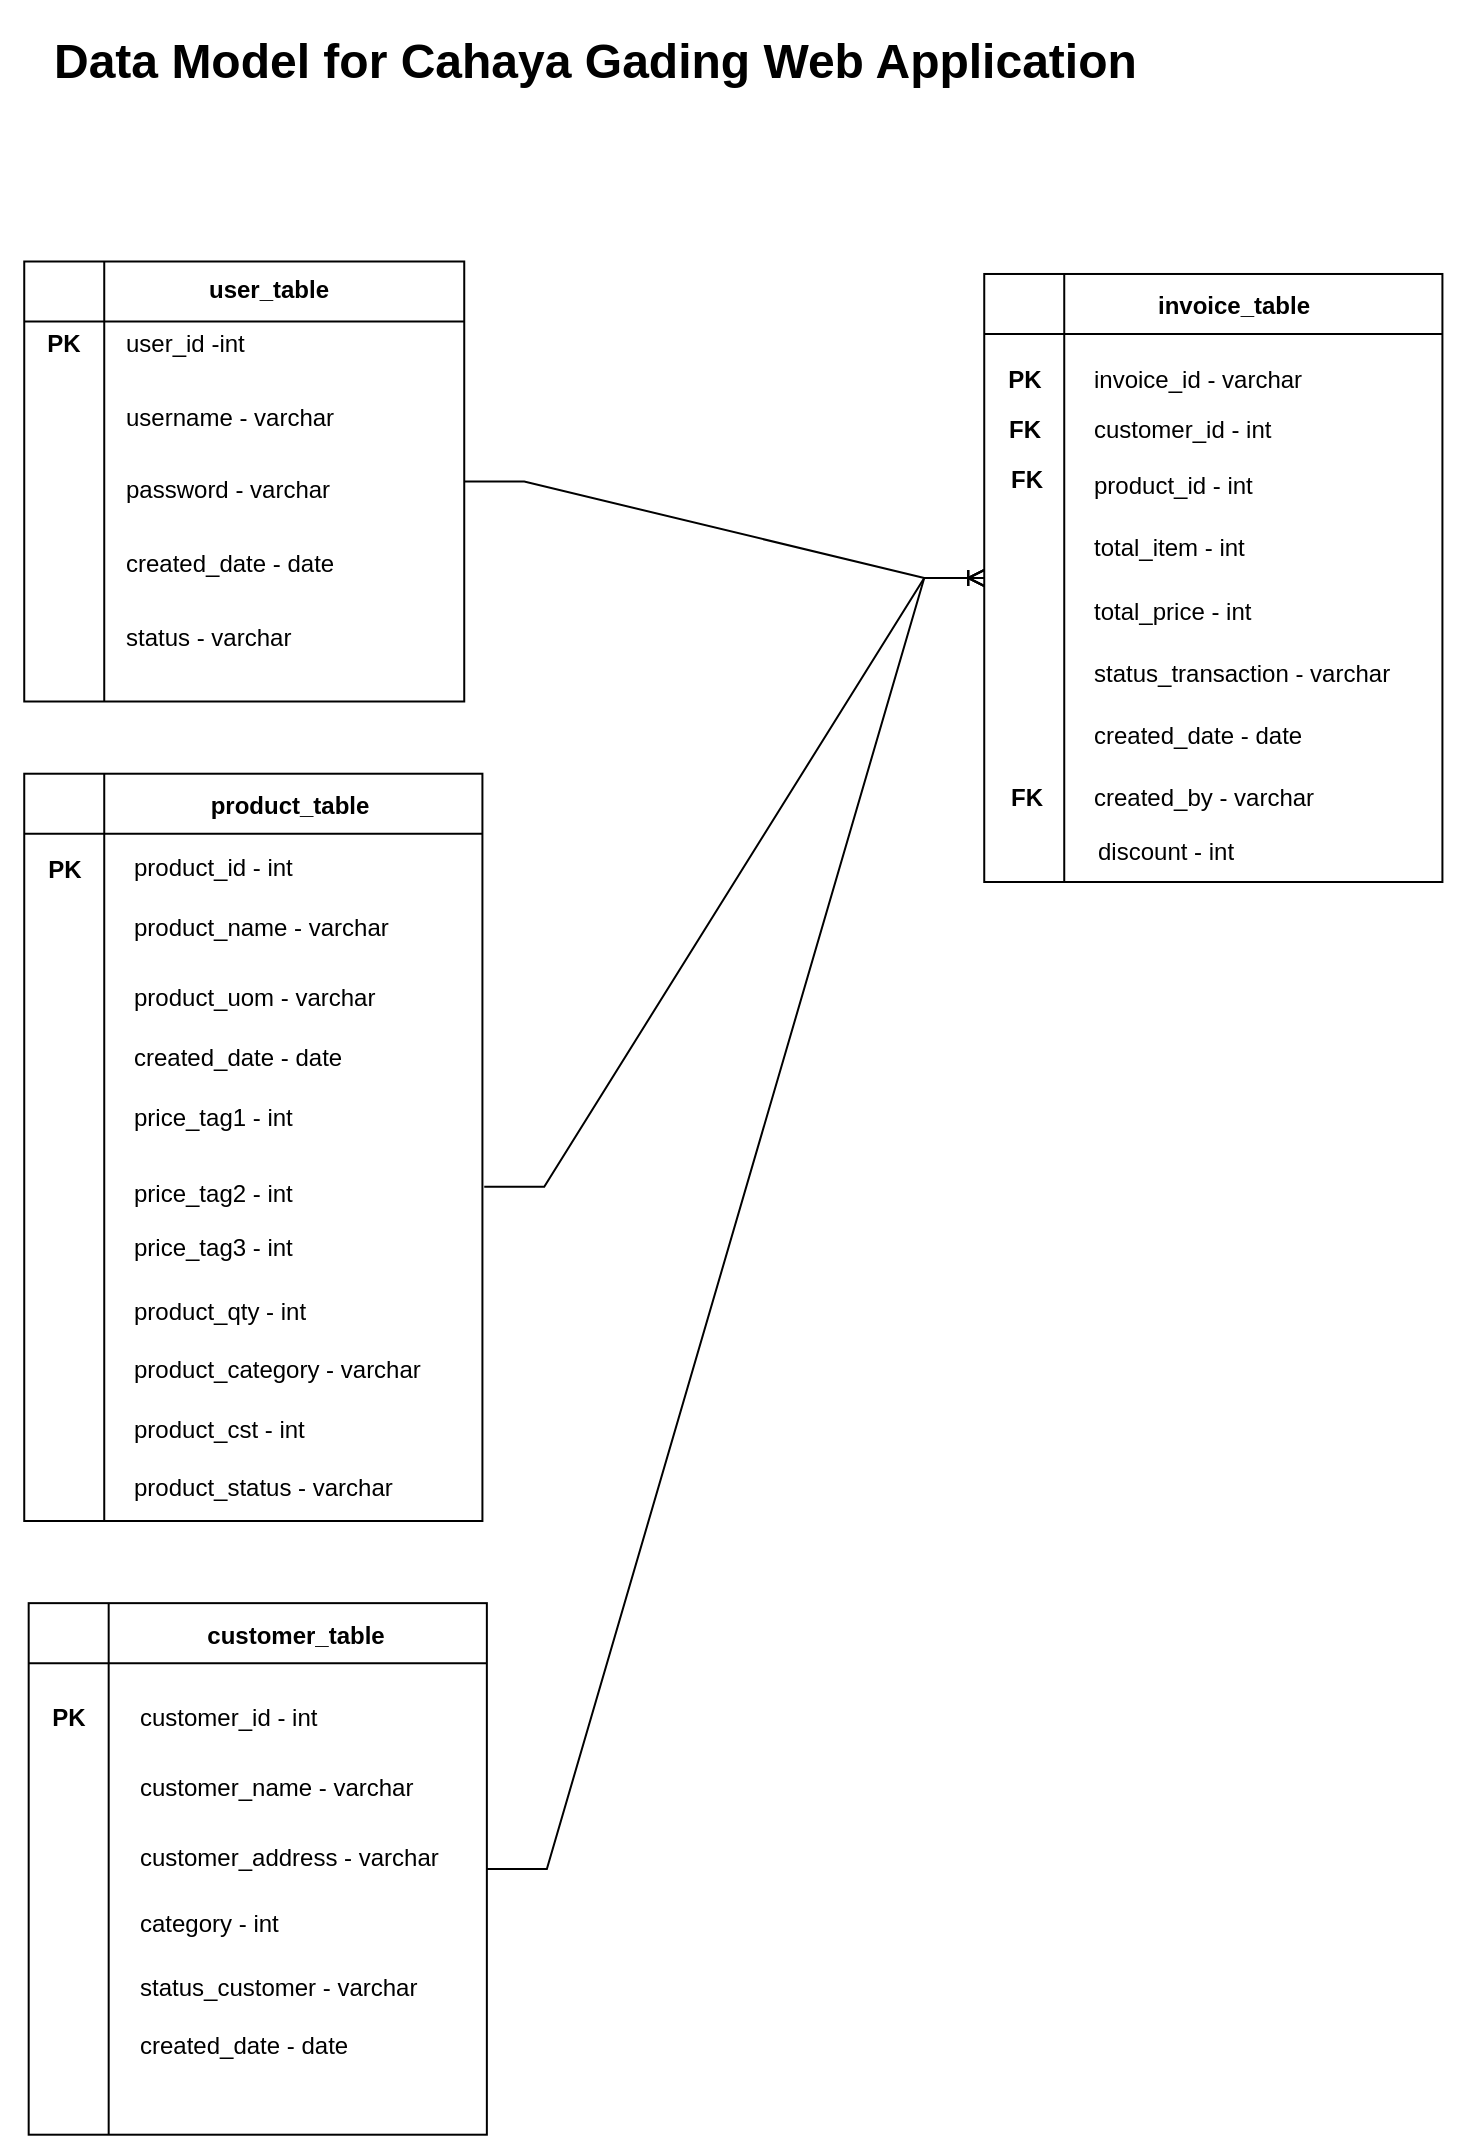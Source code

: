 <mxfile version="20.8.1" type="github">
  <diagram id="accU9gudKg5mZlHegD7e" name="Page-1">
    <mxGraphModel dx="1183" dy="673" grid="1" gridSize="10" guides="1" tooltips="1" connect="1" arrows="1" fold="1" page="1" pageScale="1" pageWidth="850" pageHeight="1100" math="0" shadow="0">
      <root>
        <mxCell id="0" />
        <mxCell id="1" parent="0" />
        <mxCell id="b40Wa10dnx9YJlDa_M7R-34" value="" style="group" parent="1" vertex="1" connectable="0">
          <mxGeometry x="12.12" y="129.75" width="230" height="220" as="geometry" />
        </mxCell>
        <mxCell id="b40Wa10dnx9YJlDa_M7R-32" value="" style="group" parent="b40Wa10dnx9YJlDa_M7R-34" vertex="1" connectable="0">
          <mxGeometry x="10" width="220" height="220" as="geometry" />
        </mxCell>
        <mxCell id="b40Wa10dnx9YJlDa_M7R-24" value="" style="shape=internalStorage;whiteSpace=wrap;html=1;backgroundOutline=1;dx=40;dy=30;" parent="b40Wa10dnx9YJlDa_M7R-32" vertex="1">
          <mxGeometry width="220" height="220" as="geometry" />
        </mxCell>
        <mxCell id="b40Wa10dnx9YJlDa_M7R-25" value="user_table" style="text;html=1;strokeColor=none;fillColor=none;align=center;verticalAlign=middle;whiteSpace=wrap;rounded=0;fontStyle=1" parent="b40Wa10dnx9YJlDa_M7R-32" vertex="1">
          <mxGeometry x="85.556" width="73.333" height="27.5" as="geometry" />
        </mxCell>
        <mxCell id="b40Wa10dnx9YJlDa_M7R-31" value="" style="group" parent="b40Wa10dnx9YJlDa_M7R-32" vertex="1" connectable="0">
          <mxGeometry x="48.889" y="27.5" width="146.667" height="174.167" as="geometry" />
        </mxCell>
        <mxCell id="b40Wa10dnx9YJlDa_M7R-26" value="user_id -int" style="text;html=1;strokeColor=none;fillColor=none;align=left;verticalAlign=middle;whiteSpace=wrap;rounded=0;" parent="b40Wa10dnx9YJlDa_M7R-31" vertex="1">
          <mxGeometry width="146.667" height="27.5" as="geometry" />
        </mxCell>
        <mxCell id="b40Wa10dnx9YJlDa_M7R-27" value="username - varchar" style="text;html=1;strokeColor=none;fillColor=none;align=left;verticalAlign=middle;whiteSpace=wrap;rounded=0;" parent="b40Wa10dnx9YJlDa_M7R-31" vertex="1">
          <mxGeometry y="36.667" width="146.667" height="27.5" as="geometry" />
        </mxCell>
        <mxCell id="b40Wa10dnx9YJlDa_M7R-28" value="password - varchar" style="text;html=1;strokeColor=none;fillColor=none;align=left;verticalAlign=middle;whiteSpace=wrap;rounded=0;" parent="b40Wa10dnx9YJlDa_M7R-31" vertex="1">
          <mxGeometry y="73.333" width="146.667" height="27.5" as="geometry" />
        </mxCell>
        <mxCell id="b40Wa10dnx9YJlDa_M7R-29" value="created_date - date" style="text;html=1;strokeColor=none;fillColor=none;align=left;verticalAlign=middle;whiteSpace=wrap;rounded=0;" parent="b40Wa10dnx9YJlDa_M7R-31" vertex="1">
          <mxGeometry y="110" width="146.667" height="27.5" as="geometry" />
        </mxCell>
        <mxCell id="b40Wa10dnx9YJlDa_M7R-30" value="status - varchar" style="text;html=1;strokeColor=none;fillColor=none;align=left;verticalAlign=middle;whiteSpace=wrap;rounded=0;" parent="b40Wa10dnx9YJlDa_M7R-31" vertex="1">
          <mxGeometry y="146.667" width="146.667" height="27.5" as="geometry" />
        </mxCell>
        <mxCell id="b40Wa10dnx9YJlDa_M7R-33" value="&lt;div&gt;PK&lt;/div&gt;" style="text;html=1;strokeColor=none;fillColor=none;align=center;verticalAlign=middle;whiteSpace=wrap;rounded=0;fontStyle=1" parent="b40Wa10dnx9YJlDa_M7R-34" vertex="1">
          <mxGeometry y="27.5" width="60" height="27.5" as="geometry" />
        </mxCell>
        <mxCell id="b40Wa10dnx9YJlDa_M7R-35" value="" style="group" parent="1" vertex="1" connectable="0">
          <mxGeometry x="22.12" y="379.75" width="240" height="410" as="geometry" />
        </mxCell>
        <mxCell id="b40Wa10dnx9YJlDa_M7R-49" value="" style="group" parent="b40Wa10dnx9YJlDa_M7R-35" vertex="1" connectable="0">
          <mxGeometry y="-10.25" width="229.09" height="410.0" as="geometry" />
        </mxCell>
        <mxCell id="b40Wa10dnx9YJlDa_M7R-36" value="" style="shape=internalStorage;whiteSpace=wrap;html=1;backgroundOutline=1;dx=40;dy=30;" parent="b40Wa10dnx9YJlDa_M7R-49" vertex="1">
          <mxGeometry y="16.36" width="229.09" height="373.64" as="geometry" />
        </mxCell>
        <mxCell id="b40Wa10dnx9YJlDa_M7R-37" value="product_table" style="text;html=1;strokeColor=none;fillColor=none;align=center;verticalAlign=middle;whiteSpace=wrap;rounded=0;fontStyle=1" parent="b40Wa10dnx9YJlDa_M7R-49" vertex="1">
          <mxGeometry x="93.33" y="16.36" width="80" height="31.81" as="geometry" />
        </mxCell>
        <mxCell id="b40Wa10dnx9YJlDa_M7R-39" value="product_id - int" style="text;html=1;strokeColor=none;fillColor=none;align=left;verticalAlign=middle;whiteSpace=wrap;rounded=0;" parent="b40Wa10dnx9YJlDa_M7R-49" vertex="1">
          <mxGeometry x="53.33" y="48.167" width="160" height="29.93" as="geometry" />
        </mxCell>
        <mxCell id="b40Wa10dnx9YJlDa_M7R-40" value="product_name - varchar" style="text;html=1;strokeColor=none;fillColor=none;align=left;verticalAlign=middle;whiteSpace=wrap;rounded=0;" parent="b40Wa10dnx9YJlDa_M7R-49" vertex="1">
          <mxGeometry x="53.33" y="78.095" width="160" height="31.764" as="geometry" />
        </mxCell>
        <mxCell id="b40Wa10dnx9YJlDa_M7R-46" value="price_tag3 - int" style="text;html=1;strokeColor=none;fillColor=none;align=left;verticalAlign=middle;whiteSpace=wrap;rounded=0;" parent="b40Wa10dnx9YJlDa_M7R-49" vertex="1">
          <mxGeometry x="53.33" y="236.254" width="160" height="33.583" as="geometry" />
        </mxCell>
        <mxCell id="b40Wa10dnx9YJlDa_M7R-50" value="&lt;div&gt;PK&lt;/div&gt;" style="text;html=1;strokeColor=none;fillColor=none;align=center;verticalAlign=middle;whiteSpace=wrap;rounded=0;fontStyle=1" parent="b40Wa10dnx9YJlDa_M7R-49" vertex="1">
          <mxGeometry x="-12.12" y="51.324" width="65.45" height="26.774" as="geometry" />
        </mxCell>
        <mxCell id="b40Wa10dnx9YJlDa_M7R-42" value="created_date - date" style="text;html=1;strokeColor=none;fillColor=none;align=left;verticalAlign=middle;whiteSpace=wrap;rounded=0;" parent="b40Wa10dnx9YJlDa_M7R-49" vertex="1">
          <mxGeometry x="53.33" y="140.251" width="160" height="36.533" as="geometry" />
        </mxCell>
        <mxCell id="b40Wa10dnx9YJlDa_M7R-41" value="product_uom - varchar" style="text;html=1;strokeColor=none;fillColor=none;align=left;verticalAlign=middle;whiteSpace=wrap;rounded=0;" parent="b40Wa10dnx9YJlDa_M7R-49" vertex="1">
          <mxGeometry x="53.33" y="109.859" width="160" height="38.152" as="geometry" />
        </mxCell>
        <mxCell id="b40Wa10dnx9YJlDa_M7R-43" value="price_tag1 - int" style="text;html=1;strokeColor=none;fillColor=none;align=left;verticalAlign=middle;whiteSpace=wrap;rounded=0;" parent="b40Wa10dnx9YJlDa_M7R-49" vertex="1">
          <mxGeometry x="53.33" y="170.246" width="160" height="37.273" as="geometry" />
        </mxCell>
        <mxCell id="b40Wa10dnx9YJlDa_M7R-45" value="price_tag2 - int" style="text;html=1;strokeColor=none;fillColor=none;align=left;verticalAlign=middle;whiteSpace=wrap;rounded=0;" parent="b40Wa10dnx9YJlDa_M7R-49" vertex="1">
          <mxGeometry x="53.33" y="207.519" width="160" height="38.155" as="geometry" />
        </mxCell>
        <mxCell id="b40Wa10dnx9YJlDa_M7R-47" value="product_qty - int" style="text;html=1;strokeColor=none;fillColor=none;align=left;verticalAlign=middle;whiteSpace=wrap;rounded=0;" parent="b40Wa10dnx9YJlDa_M7R-49" vertex="1">
          <mxGeometry x="53.33" y="270.251" width="160" height="29.574" as="geometry" />
        </mxCell>
        <mxCell id="h-c90zC9J8_pNE1Ln9e7-1" value="&lt;div&gt;product_category - varchar&lt;/div&gt;" style="text;html=1;strokeColor=none;fillColor=none;align=left;verticalAlign=middle;whiteSpace=wrap;rounded=0;" vertex="1" parent="b40Wa10dnx9YJlDa_M7R-49">
          <mxGeometry x="53.33" y="299.83" width="160" height="30.18" as="geometry" />
        </mxCell>
        <mxCell id="h-c90zC9J8_pNE1Ln9e7-2" value="product_cst - int" style="text;html=1;strokeColor=none;fillColor=none;align=left;verticalAlign=middle;whiteSpace=wrap;rounded=0;" vertex="1" parent="b40Wa10dnx9YJlDa_M7R-49">
          <mxGeometry x="53.33" y="330.248" width="160" height="29.164" as="geometry" />
        </mxCell>
        <mxCell id="h-c90zC9J8_pNE1Ln9e7-3" value="&lt;div&gt;product_status - varchar&lt;/div&gt;" style="text;html=1;strokeColor=none;fillColor=none;align=left;verticalAlign=middle;whiteSpace=wrap;rounded=0;" vertex="1" parent="b40Wa10dnx9YJlDa_M7R-49">
          <mxGeometry x="53.33" y="359.414" width="160" height="28.816" as="geometry" />
        </mxCell>
        <mxCell id="JBQUx657fK_0dZMDd7yL-53" value="" style="edgeStyle=entityRelationEdgeStyle;fontSize=12;html=1;endArrow=ERoneToMany;rounded=0;" parent="b40Wa10dnx9YJlDa_M7R-35" target="JBQUx657fK_0dZMDd7yL-21" edge="1">
          <mxGeometry width="100" height="100" relative="1" as="geometry">
            <mxPoint x="230" y="212.593" as="sourcePoint" />
            <mxPoint x="330" y="60.741" as="targetPoint" />
          </mxGeometry>
        </mxCell>
        <mxCell id="JBQUx657fK_0dZMDd7yL-2" value="" style="group" parent="1" vertex="1" connectable="0">
          <mxGeometry x="24.34" y="789.75" width="240" height="270" as="geometry" />
        </mxCell>
        <mxCell id="JBQUx657fK_0dZMDd7yL-3" value="" style="group" parent="JBQUx657fK_0dZMDd7yL-2" vertex="1" connectable="0">
          <mxGeometry y="-0.001" width="229.091" height="276.601" as="geometry" />
        </mxCell>
        <mxCell id="JBQUx657fK_0dZMDd7yL-4" value="" style="shape=internalStorage;whiteSpace=wrap;html=1;backgroundOutline=1;dx=40;dy=30;" parent="JBQUx657fK_0dZMDd7yL-3" vertex="1">
          <mxGeometry y="10.825" width="229.09" height="265.776" as="geometry" />
        </mxCell>
        <mxCell id="JBQUx657fK_0dZMDd7yL-5" value="&lt;div&gt;customer_table&lt;/div&gt;" style="text;html=1;strokeColor=none;fillColor=none;align=center;verticalAlign=middle;whiteSpace=wrap;rounded=0;fontStyle=1" parent="JBQUx657fK_0dZMDd7yL-3" vertex="1">
          <mxGeometry x="93.333" width="80" height="54.126" as="geometry" />
        </mxCell>
        <mxCell id="JBQUx657fK_0dZMDd7yL-6" value="customer_id - int" style="text;html=1;strokeColor=none;fillColor=none;align=left;verticalAlign=middle;whiteSpace=wrap;rounded=0;" parent="JBQUx657fK_0dZMDd7yL-3" vertex="1">
          <mxGeometry x="53.33" y="54.13" width="160" height="27.956" as="geometry" />
        </mxCell>
        <mxCell id="JBQUx657fK_0dZMDd7yL-7" value="customer_name - varchar" style="text;html=1;strokeColor=none;fillColor=none;align=left;verticalAlign=middle;whiteSpace=wrap;rounded=0;" parent="JBQUx657fK_0dZMDd7yL-3" vertex="1">
          <mxGeometry x="53.33" y="89.997" width="160" height="26.966" as="geometry" />
        </mxCell>
        <mxCell id="JBQUx657fK_0dZMDd7yL-8" value="customer_address - varchar" style="text;html=1;strokeColor=none;fillColor=none;align=left;verticalAlign=middle;whiteSpace=wrap;rounded=0;" parent="JBQUx657fK_0dZMDd7yL-3" vertex="1">
          <mxGeometry x="53.33" y="126.04" width="160" height="24.525" as="geometry" />
        </mxCell>
        <mxCell id="JBQUx657fK_0dZMDd7yL-9" value="category - int" style="text;html=1;strokeColor=none;fillColor=none;align=left;verticalAlign=middle;whiteSpace=wrap;rounded=0;" parent="JBQUx657fK_0dZMDd7yL-3" vertex="1">
          <mxGeometry x="53.33" y="159.999" width="160" height="22.399" as="geometry" />
        </mxCell>
        <mxCell id="JBQUx657fK_0dZMDd7yL-10" value="created_date - date" style="text;html=1;strokeColor=none;fillColor=none;align=left;verticalAlign=middle;whiteSpace=wrap;rounded=0;" parent="JBQUx657fK_0dZMDd7yL-3" vertex="1">
          <mxGeometry x="53.33" y="219.996" width="160" height="24.311" as="geometry" />
        </mxCell>
        <mxCell id="JBQUx657fK_0dZMDd7yL-11" value="status_customer - varchar" style="text;html=1;strokeColor=none;fillColor=none;align=left;verticalAlign=middle;whiteSpace=wrap;rounded=0;" parent="JBQUx657fK_0dZMDd7yL-3" vertex="1">
          <mxGeometry x="53.33" y="190.004" width="160" height="26.978" as="geometry" />
        </mxCell>
        <mxCell id="JBQUx657fK_0dZMDd7yL-14" value="&lt;div&gt;PK&lt;/div&gt;" style="text;html=1;strokeColor=none;fillColor=none;align=center;verticalAlign=middle;whiteSpace=wrap;rounded=0;fontStyle=1" parent="JBQUx657fK_0dZMDd7yL-3" vertex="1">
          <mxGeometry x="-12.12" y="55.114" width="65.45" height="27.214" as="geometry" />
        </mxCell>
        <mxCell id="JBQUx657fK_0dZMDd7yL-19" value="" style="group" parent="1" vertex="1" connectable="0">
          <mxGeometry x="502.12" y="129.75" width="240" height="390" as="geometry" />
        </mxCell>
        <mxCell id="JBQUx657fK_0dZMDd7yL-20" value="" style="group" parent="JBQUx657fK_0dZMDd7yL-19" vertex="1" connectable="0">
          <mxGeometry y="-9.75" width="229.091" height="399.75" as="geometry" />
        </mxCell>
        <mxCell id="JBQUx657fK_0dZMDd7yL-21" value="" style="shape=internalStorage;whiteSpace=wrap;html=1;backgroundOutline=1;dx=40;dy=30;" parent="JBQUx657fK_0dZMDd7yL-20" vertex="1">
          <mxGeometry y="15.99" width="229.09" height="304.01" as="geometry" />
        </mxCell>
        <mxCell id="JBQUx657fK_0dZMDd7yL-23" value="invoice_id - varchar" style="text;html=1;strokeColor=none;fillColor=none;align=left;verticalAlign=middle;whiteSpace=wrap;rounded=0;" parent="JBQUx657fK_0dZMDd7yL-20" vertex="1">
          <mxGeometry x="53.33" y="54.641" width="160" height="27.806" as="geometry" />
        </mxCell>
        <mxCell id="JBQUx657fK_0dZMDd7yL-24" value="customer_id - int" style="text;html=1;strokeColor=none;fillColor=none;align=left;verticalAlign=middle;whiteSpace=wrap;rounded=0;" parent="JBQUx657fK_0dZMDd7yL-20" vertex="1">
          <mxGeometry x="53.33" y="82.446" width="160" height="23.934" as="geometry" />
        </mxCell>
        <mxCell id="JBQUx657fK_0dZMDd7yL-25" value="product_id - int" style="text;html=1;strokeColor=none;fillColor=none;align=left;verticalAlign=middle;whiteSpace=wrap;rounded=0;" parent="JBQUx657fK_0dZMDd7yL-20" vertex="1">
          <mxGeometry x="53.33" y="106.374" width="160" height="30.983" as="geometry" />
        </mxCell>
        <mxCell id="JBQUx657fK_0dZMDd7yL-31" value="&lt;div&gt;PK&lt;/div&gt;" style="text;html=1;strokeColor=none;fillColor=none;align=center;verticalAlign=middle;whiteSpace=wrap;rounded=0;fontStyle=1" parent="JBQUx657fK_0dZMDd7yL-20" vertex="1">
          <mxGeometry x="-6.06" y="55.112" width="53.33" height="27.331" as="geometry" />
        </mxCell>
        <mxCell id="JBQUx657fK_0dZMDd7yL-32" value="total_item - int" style="text;html=1;strokeColor=none;fillColor=none;align=left;verticalAlign=middle;whiteSpace=wrap;rounded=0;" parent="JBQUx657fK_0dZMDd7yL-20" vertex="1">
          <mxGeometry x="53.33" y="137.361" width="160" height="30.983" as="geometry" />
        </mxCell>
        <mxCell id="JBQUx657fK_0dZMDd7yL-33" value="total_price - int" style="text;html=1;strokeColor=none;fillColor=none;align=left;verticalAlign=middle;whiteSpace=wrap;rounded=0;" parent="JBQUx657fK_0dZMDd7yL-20" vertex="1">
          <mxGeometry x="53.33" y="169.749" width="160" height="30.983" as="geometry" />
        </mxCell>
        <mxCell id="JBQUx657fK_0dZMDd7yL-34" value="&lt;div&gt;status_transaction - varchar&lt;br&gt;&lt;/div&gt;" style="text;html=1;strokeColor=none;fillColor=none;align=left;verticalAlign=middle;whiteSpace=wrap;rounded=0;" parent="JBQUx657fK_0dZMDd7yL-20" vertex="1">
          <mxGeometry x="53.33" y="200.735" width="160" height="30.983" as="geometry" />
        </mxCell>
        <mxCell id="JBQUx657fK_0dZMDd7yL-36" value="&lt;div&gt;FK&lt;/div&gt;" style="text;html=1;strokeColor=none;fillColor=none;align=center;verticalAlign=middle;whiteSpace=wrap;rounded=0;fontStyle=1" parent="JBQUx657fK_0dZMDd7yL-20" vertex="1">
          <mxGeometry x="-6.06" y="82.397" width="53.33" height="23.979" as="geometry" />
        </mxCell>
        <mxCell id="JBQUx657fK_0dZMDd7yL-50" value="FK" style="text;html=1;strokeColor=none;fillColor=none;align=center;verticalAlign=middle;whiteSpace=wrap;rounded=0;fontStyle=1" parent="JBQUx657fK_0dZMDd7yL-20" vertex="1">
          <mxGeometry x="-4.441e-16" y="106.383" width="43.33" height="25.835" as="geometry" />
        </mxCell>
        <mxCell id="JBQUx657fK_0dZMDd7yL-54" value="created_date - date" style="text;html=1;strokeColor=none;fillColor=none;align=left;verticalAlign=middle;whiteSpace=wrap;rounded=0;" parent="JBQUx657fK_0dZMDd7yL-20" vertex="1">
          <mxGeometry x="53.33" y="231.717" width="160" height="30.983" as="geometry" />
        </mxCell>
        <mxCell id="JBQUx657fK_0dZMDd7yL-55" value="created_by - varchar" style="text;html=1;strokeColor=none;fillColor=none;align=left;verticalAlign=middle;whiteSpace=wrap;rounded=0;" parent="JBQUx657fK_0dZMDd7yL-20" vertex="1">
          <mxGeometry x="53.33" y="262.696" width="160" height="30.983" as="geometry" />
        </mxCell>
        <mxCell id="JBQUx657fK_0dZMDd7yL-58" value="FK" style="text;html=1;strokeColor=none;fillColor=none;align=center;verticalAlign=middle;whiteSpace=wrap;rounded=0;fontStyle=1" parent="JBQUx657fK_0dZMDd7yL-20" vertex="1">
          <mxGeometry x="-11.06" y="256.518" width="65.455" height="43.333" as="geometry" />
        </mxCell>
        <mxCell id="JBQUx657fK_0dZMDd7yL-22" value="invoice_table" style="text;html=1;strokeColor=none;fillColor=none;align=center;verticalAlign=middle;whiteSpace=wrap;rounded=0;fontStyle=1" parent="JBQUx657fK_0dZMDd7yL-20" vertex="1">
          <mxGeometry x="80" y="20.997" width="89.55" height="22.213" as="geometry" />
        </mxCell>
        <mxCell id="Gg0_C1mZgN4VYSJ-tXhx-1" value="discount - int" style="text;html=1;strokeColor=none;fillColor=none;align=left;verticalAlign=middle;whiteSpace=wrap;rounded=0;" parent="JBQUx657fK_0dZMDd7yL-20" vertex="1">
          <mxGeometry x="54.39" y="289.016" width="160" height="30.983" as="geometry" />
        </mxCell>
        <mxCell id="JBQUx657fK_0dZMDd7yL-51" value="" style="edgeStyle=entityRelationEdgeStyle;fontSize=12;html=1;endArrow=ERoneToMany;rounded=0;exitX=1;exitY=0.5;exitDx=0;exitDy=0;" parent="1" source="JBQUx657fK_0dZMDd7yL-4" target="JBQUx657fK_0dZMDd7yL-21" edge="1">
          <mxGeometry width="100" height="100" relative="1" as="geometry">
            <mxPoint x="252.12" y="779.75" as="sourcePoint" />
            <mxPoint x="352.12" y="679.75" as="targetPoint" />
          </mxGeometry>
        </mxCell>
        <mxCell id="JBQUx657fK_0dZMDd7yL-57" value="" style="edgeStyle=entityRelationEdgeStyle;fontSize=12;html=1;endArrow=ERoneToMany;rounded=0;" parent="1" source="b40Wa10dnx9YJlDa_M7R-24" target="JBQUx657fK_0dZMDd7yL-21" edge="1">
          <mxGeometry width="100" height="100" relative="1" as="geometry">
            <mxPoint x="242.12" y="237.23" as="sourcePoint" />
            <mxPoint x="470.12" y="569.75" as="targetPoint" />
          </mxGeometry>
        </mxCell>
        <mxCell id="h-c90zC9J8_pNE1Ln9e7-4" value="&lt;h1&gt;Data Model for Cahaya Gading Web Application&lt;br&gt;&lt;/h1&gt;" style="text;html=1;strokeColor=none;fillColor=none;spacing=5;spacingTop=-20;whiteSpace=wrap;overflow=hidden;rounded=0;" vertex="1" parent="1">
          <mxGeometry x="32.12" y="9.75" width="687.88" height="50.25" as="geometry" />
        </mxCell>
      </root>
    </mxGraphModel>
  </diagram>
</mxfile>

